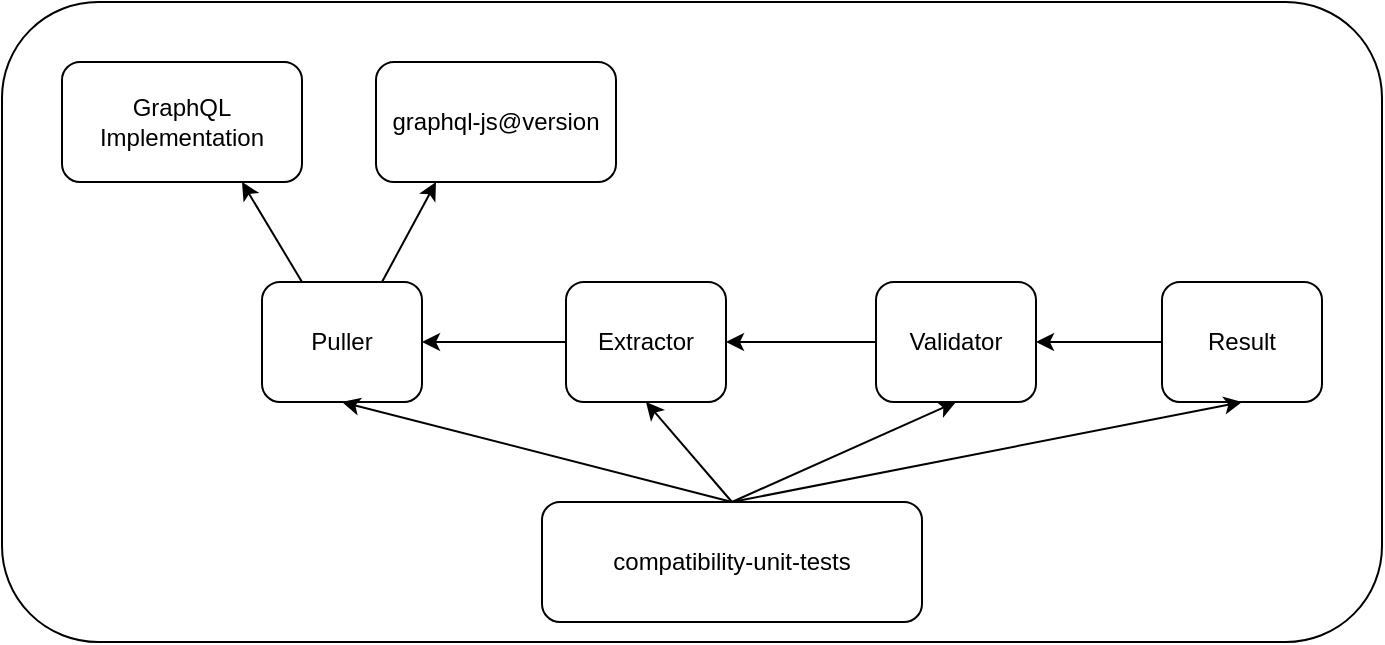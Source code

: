 <mxfile version="24.7.17">
  <diagram name="Page-1" id="pBuR_KWVbQw3b5ImkYgj">
    <mxGraphModel dx="794" dy="512" grid="1" gridSize="10" guides="1" tooltips="1" connect="1" arrows="1" fold="1" page="1" pageScale="1" pageWidth="850" pageHeight="1100" math="0" shadow="0">
      <root>
        <mxCell id="0" />
        <mxCell id="1" parent="0" />
        <mxCell id="irxakl2fvqJIJ8T-Fpj2-1" value="" style="rounded=1;whiteSpace=wrap;html=1;fillColor=none;" vertex="1" parent="1">
          <mxGeometry x="100" y="150" width="690" height="320" as="geometry" />
        </mxCell>
        <mxCell id="irxakl2fvqJIJ8T-Fpj2-2" value="graphql-js@version" style="rounded=1;whiteSpace=wrap;html=1;" vertex="1" parent="1">
          <mxGeometry x="287" y="180" width="120" height="60" as="geometry" />
        </mxCell>
        <mxCell id="irxakl2fvqJIJ8T-Fpj2-3" value="GraphQL Implementation" style="rounded=1;whiteSpace=wrap;html=1;" vertex="1" parent="1">
          <mxGeometry x="130" y="180" width="120" height="60" as="geometry" />
        </mxCell>
        <mxCell id="irxakl2fvqJIJ8T-Fpj2-4" value="compatibility-unit-tests" style="rounded=1;whiteSpace=wrap;html=1;" vertex="1" parent="1">
          <mxGeometry x="370" y="400" width="190" height="60" as="geometry" />
        </mxCell>
        <mxCell id="irxakl2fvqJIJ8T-Fpj2-5" value="" style="endArrow=classic;html=1;rounded=0;entryX=0.25;entryY=1;entryDx=0;entryDy=0;exitX=0.75;exitY=0;exitDx=0;exitDy=0;" edge="1" parent="1" source="irxakl2fvqJIJ8T-Fpj2-7" target="irxakl2fvqJIJ8T-Fpj2-2">
          <mxGeometry width="50" height="50" relative="1" as="geometry">
            <mxPoint x="350" y="310" as="sourcePoint" />
            <mxPoint x="400" y="260" as="targetPoint" />
          </mxGeometry>
        </mxCell>
        <mxCell id="irxakl2fvqJIJ8T-Fpj2-6" value="" style="endArrow=classic;html=1;rounded=0;entryX=0.75;entryY=1;entryDx=0;entryDy=0;exitX=0.25;exitY=0;exitDx=0;exitDy=0;" edge="1" parent="1" source="irxakl2fvqJIJ8T-Fpj2-7" target="irxakl2fvqJIJ8T-Fpj2-3">
          <mxGeometry width="50" height="50" relative="1" as="geometry">
            <mxPoint x="202" y="380" as="sourcePoint" />
            <mxPoint x="250" y="290" as="targetPoint" />
          </mxGeometry>
        </mxCell>
        <mxCell id="irxakl2fvqJIJ8T-Fpj2-7" value="Puller" style="rounded=1;whiteSpace=wrap;html=1;" vertex="1" parent="1">
          <mxGeometry x="230" y="290" width="80" height="60" as="geometry" />
        </mxCell>
        <mxCell id="irxakl2fvqJIJ8T-Fpj2-8" value="Extractor" style="rounded=1;whiteSpace=wrap;html=1;" vertex="1" parent="1">
          <mxGeometry x="382" y="290" width="80" height="60" as="geometry" />
        </mxCell>
        <mxCell id="irxakl2fvqJIJ8T-Fpj2-11" value="Validator" style="rounded=1;whiteSpace=wrap;html=1;" vertex="1" parent="1">
          <mxGeometry x="537" y="290" width="80" height="60" as="geometry" />
        </mxCell>
        <mxCell id="irxakl2fvqJIJ8T-Fpj2-12" value="Result" style="rounded=1;whiteSpace=wrap;html=1;" vertex="1" parent="1">
          <mxGeometry x="680" y="290" width="80" height="60" as="geometry" />
        </mxCell>
        <mxCell id="irxakl2fvqJIJ8T-Fpj2-13" value="" style="endArrow=classic;html=1;rounded=0;entryX=1;entryY=0.5;entryDx=0;entryDy=0;exitX=0;exitY=0.5;exitDx=0;exitDy=0;" edge="1" parent="1" source="irxakl2fvqJIJ8T-Fpj2-8" target="irxakl2fvqJIJ8T-Fpj2-7">
          <mxGeometry width="50" height="50" relative="1" as="geometry">
            <mxPoint x="490" y="360" as="sourcePoint" />
            <mxPoint x="540" y="310" as="targetPoint" />
          </mxGeometry>
        </mxCell>
        <mxCell id="irxakl2fvqJIJ8T-Fpj2-14" value="" style="endArrow=classic;html=1;rounded=0;entryX=1;entryY=0.5;entryDx=0;entryDy=0;exitX=0;exitY=0.5;exitDx=0;exitDy=0;" edge="1" parent="1" source="irxakl2fvqJIJ8T-Fpj2-11" target="irxakl2fvqJIJ8T-Fpj2-8">
          <mxGeometry width="50" height="50" relative="1" as="geometry">
            <mxPoint x="540" y="320" as="sourcePoint" />
            <mxPoint x="470" y="319.5" as="targetPoint" />
          </mxGeometry>
        </mxCell>
        <mxCell id="irxakl2fvqJIJ8T-Fpj2-15" value="" style="endArrow=classic;html=1;rounded=0;entryX=1;entryY=0.5;entryDx=0;entryDy=0;exitX=0;exitY=0.5;exitDx=0;exitDy=0;" edge="1" parent="1" source="irxakl2fvqJIJ8T-Fpj2-12" target="irxakl2fvqJIJ8T-Fpj2-11">
          <mxGeometry width="50" height="50" relative="1" as="geometry">
            <mxPoint x="565" y="330" as="sourcePoint" />
            <mxPoint x="480" y="330" as="targetPoint" />
          </mxGeometry>
        </mxCell>
        <mxCell id="irxakl2fvqJIJ8T-Fpj2-16" value="" style="endArrow=classic;html=1;rounded=0;entryX=0.5;entryY=1;entryDx=0;entryDy=0;exitX=0.5;exitY=0;exitDx=0;exitDy=0;" edge="1" parent="1" source="irxakl2fvqJIJ8T-Fpj2-4" target="irxakl2fvqJIJ8T-Fpj2-7">
          <mxGeometry width="50" height="50" relative="1" as="geometry">
            <mxPoint x="420" y="300" as="sourcePoint" />
            <mxPoint x="470" y="250" as="targetPoint" />
          </mxGeometry>
        </mxCell>
        <mxCell id="irxakl2fvqJIJ8T-Fpj2-19" value="" style="endArrow=classic;html=1;rounded=0;entryX=0.5;entryY=1;entryDx=0;entryDy=0;exitX=0.5;exitY=0;exitDx=0;exitDy=0;" edge="1" parent="1" source="irxakl2fvqJIJ8T-Fpj2-4" target="irxakl2fvqJIJ8T-Fpj2-8">
          <mxGeometry width="50" height="50" relative="1" as="geometry">
            <mxPoint x="475" y="410" as="sourcePoint" />
            <mxPoint x="280" y="360" as="targetPoint" />
          </mxGeometry>
        </mxCell>
        <mxCell id="irxakl2fvqJIJ8T-Fpj2-21" value="" style="endArrow=classic;html=1;rounded=0;entryX=0.5;entryY=1;entryDx=0;entryDy=0;exitX=0.5;exitY=0;exitDx=0;exitDy=0;" edge="1" parent="1" source="irxakl2fvqJIJ8T-Fpj2-4" target="irxakl2fvqJIJ8T-Fpj2-11">
          <mxGeometry width="50" height="50" relative="1" as="geometry">
            <mxPoint x="380" y="360" as="sourcePoint" />
            <mxPoint x="430" y="310" as="targetPoint" />
          </mxGeometry>
        </mxCell>
        <mxCell id="irxakl2fvqJIJ8T-Fpj2-22" value="" style="endArrow=classic;html=1;rounded=0;entryX=0.5;entryY=1;entryDx=0;entryDy=0;exitX=0.5;exitY=0;exitDx=0;exitDy=0;" edge="1" parent="1" source="irxakl2fvqJIJ8T-Fpj2-4" target="irxakl2fvqJIJ8T-Fpj2-12">
          <mxGeometry width="50" height="50" relative="1" as="geometry">
            <mxPoint x="475" y="410" as="sourcePoint" />
            <mxPoint x="587" y="360" as="targetPoint" />
          </mxGeometry>
        </mxCell>
      </root>
    </mxGraphModel>
  </diagram>
</mxfile>
